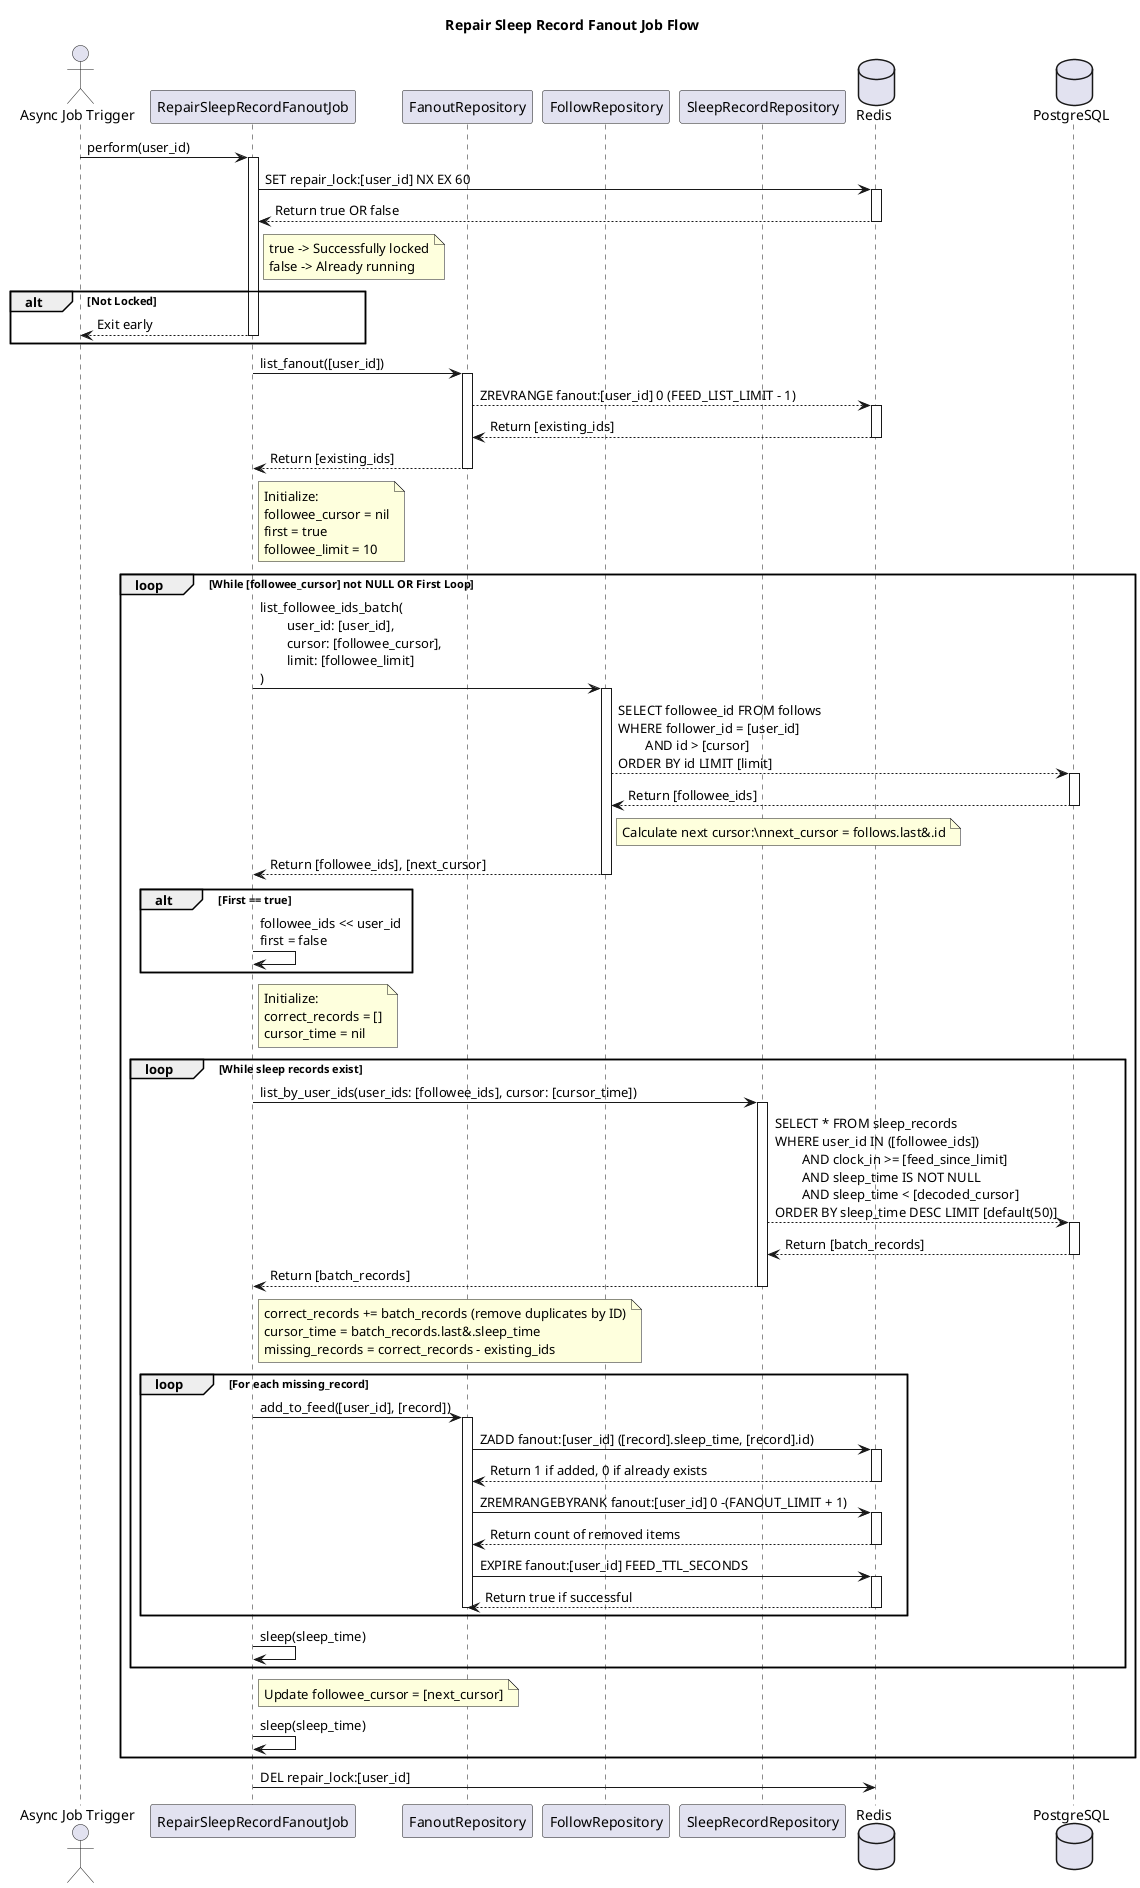 @startuml RepairSleepRecordFanoutJobFlow
title Repair Sleep Record Fanout Job Flow

actor "Async Job Trigger" as Trigger
participant "RepairSleepRecordFanoutJob" as Job
participant "FanoutRepository" as FanoutRepository
participant "FollowRepository" as FollowRepository
participant "SleepRecordRepository" as SleepRepository
database "Redis" as Cache
database "PostgreSQL" as DB

Trigger -> Job: perform(user_id)
activate Job

Job -> Cache: SET repair_lock:[user_id] NX EX 60
activate Cache
Cache --> Job: Return true OR false
note right of Job
    true -> Successfully locked
    false -> Already running
end note
deactivate Cache

alt Not Locked
    Job --> Trigger: Exit early
    deactivate Job
end

Job -> FanoutRepository: list_fanout([user_id])
activate FanoutRepository
FanoutRepository --> Cache: ZREVRANGE fanout:[user_id] 0 (FEED_LIST_LIMIT - 1)
activate Cache
Cache --> FanoutRepository: Return [existing_ids]
deactivate Cache
FanoutRepository --> Job: Return [existing_ids]
deactivate FanoutRepository

note right of Job
    Initialize:
    followee_cursor = nil
    first = true
    followee_limit = 10
end note

loop While [followee_cursor] not NULL OR First Loop
    Job -> FollowRepository: list_followee_ids_batch(\n\tuser_id: [user_id], \n\tcursor: [followee_cursor], \n\tlimit: [followee_limit]\n)
    activate FollowRepository
    FollowRepository --> DB: SELECT followee_id FROM follows \nWHERE follower_id = [user_id] \n\tAND id > [cursor] \nORDER BY id LIMIT [limit]
    activate DB
    DB --> FollowRepository: Return [followee_ids]
    deactivate DB
    note right of FollowRepository
        Calculate next cursor:\nnext_cursor = follows.last&.id
    end note
    FollowRepository --> Job: Return [followee_ids], [next_cursor]
    deactivate FollowRepository

    alt First == true
        Job -> Job: followee_ids << user_id\nfirst = false
    end

    note right of Job
        Initialize:
        correct_records = []
        cursor_time = nil
    end note

    loop While sleep records exist
        Job -> SleepRepository: list_by_user_ids(user_ids: [followee_ids], cursor: [cursor_time])
        activate SleepRepository
        SleepRepository --> DB: SELECT * FROM sleep_records \nWHERE user_id IN ([followee_ids]) \n\tAND clock_in >= [feed_since_limit] \n\tAND sleep_time IS NOT NULL \n\tAND sleep_time < [decoded_cursor] \nORDER BY sleep_time DESC LIMIT [default(50)]
        activate DB
        DB --> SleepRepository: Return [batch_records]
        deactivate DB
        SleepRepository --> Job: Return [batch_records]
        deactivate SleepRepository

        note right of Job
            correct_records += batch_records (remove duplicates by ID)
            cursor_time = batch_records.last&.sleep_time
            missing_records = correct_records - existing_ids
        end note

        loop For each missing_record
            Job -> FanoutRepository: add_to_feed([user_id], [record])
            activate FanoutRepository

            FanoutRepository -> Cache: ZADD fanout:[user_id] ([record].sleep_time, [record].id)
            activate Cache
            Cache --> FanoutRepository: Return 1 if added, 0 if already exists
            deactivate Cache

            FanoutRepository -> Cache: ZREMRANGEBYRANK fanout:[user_id] 0 -(FANOUT_LIMIT + 1)
            activate Cache
            Cache --> FanoutRepository: Return count of removed items
            deactivate Cache

            FanoutRepository -> Cache: EXPIRE fanout:[user_id] FEED_TTL_SECONDS
            activate Cache
            Cache --> FanoutRepository: Return true if successful
            deactivate Cache

            deactivate FanoutRepository
        end

        Job -> Job: sleep(sleep_time)
    end

    note right of Job
        Update followee_cursor = [next_cursor]
    end note
    Job -> Job: sleep(sleep_time)
end

Job -> Cache: DEL repair_lock:[user_id]
deactivate Job

@enduml
